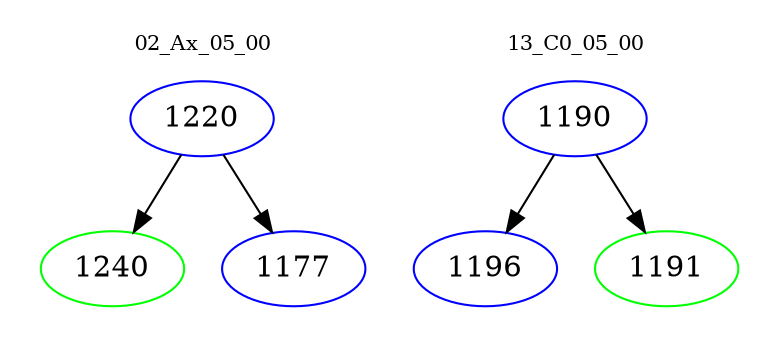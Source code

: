 digraph{
subgraph cluster_0 {
color = white
label = "02_Ax_05_00";
fontsize=10;
T0_1220 [label="1220", color="blue"]
T0_1220 -> T0_1240 [color="black"]
T0_1240 [label="1240", color="green"]
T0_1220 -> T0_1177 [color="black"]
T0_1177 [label="1177", color="blue"]
}
subgraph cluster_1 {
color = white
label = "13_C0_05_00";
fontsize=10;
T1_1190 [label="1190", color="blue"]
T1_1190 -> T1_1196 [color="black"]
T1_1196 [label="1196", color="blue"]
T1_1190 -> T1_1191 [color="black"]
T1_1191 [label="1191", color="green"]
}
}
